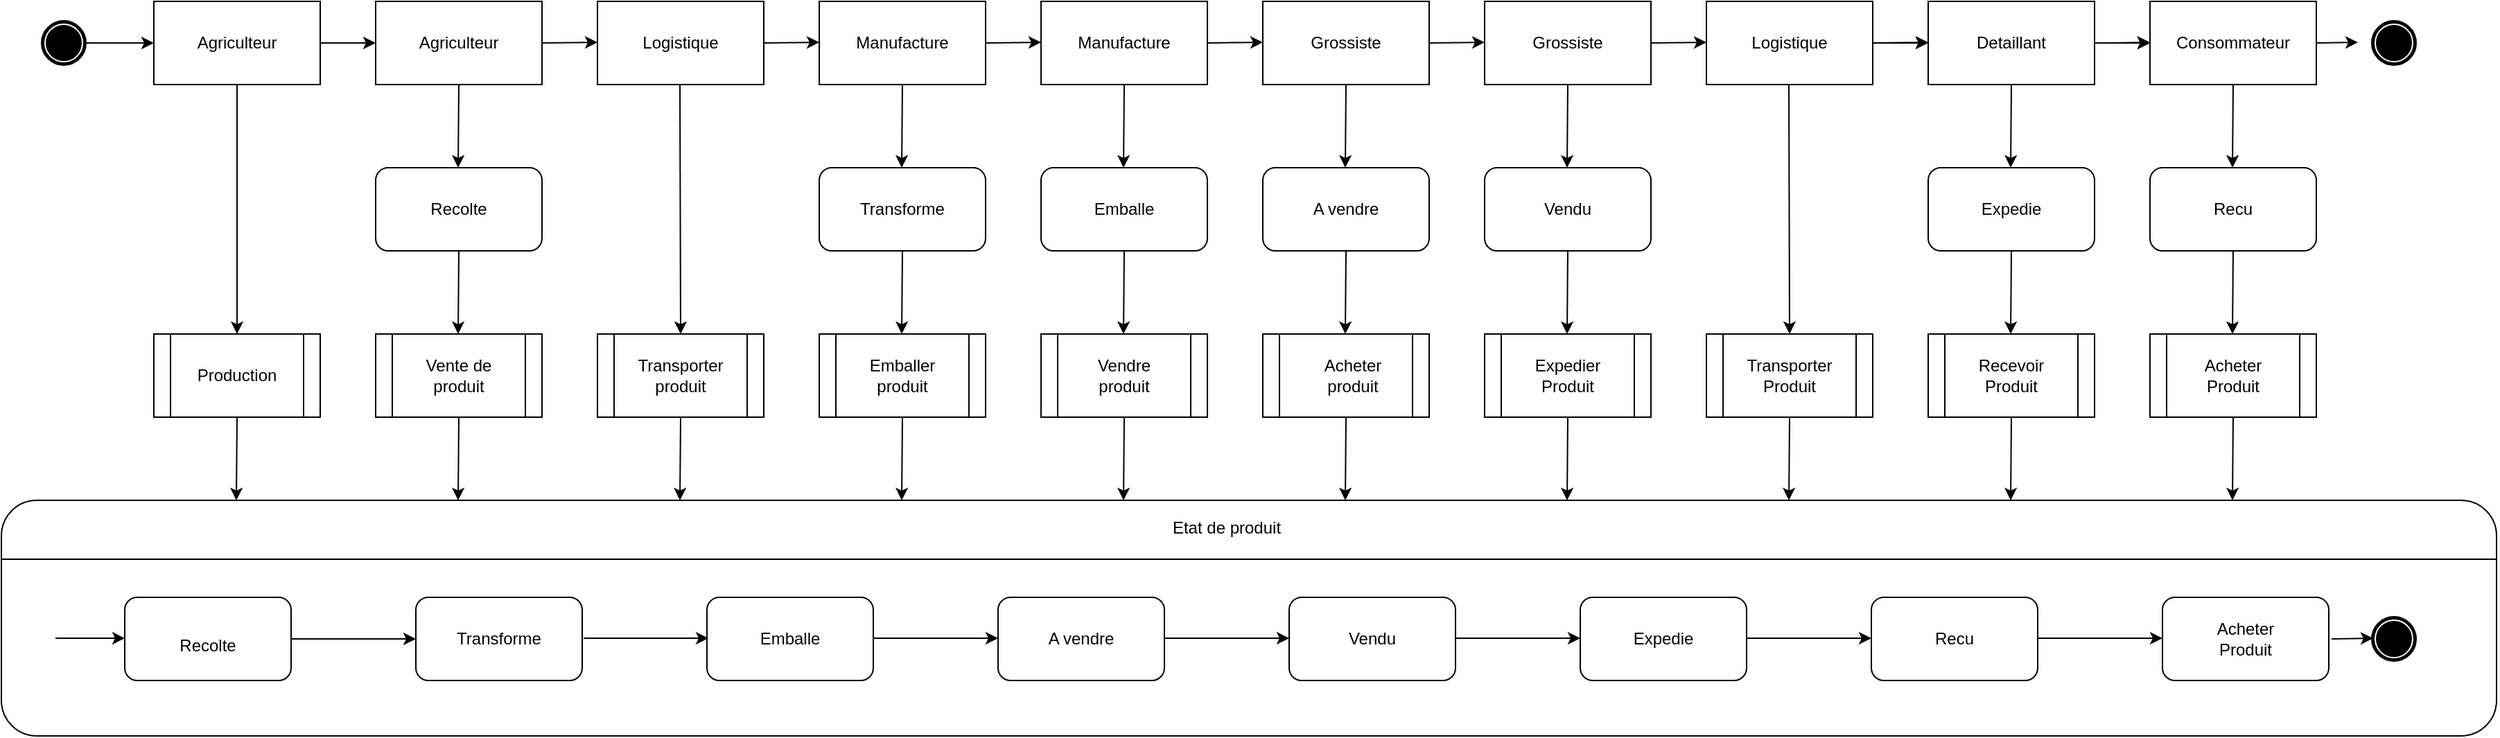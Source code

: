 <mxfile version="12.9.13" type="github">
  <diagram id="wdU0Jbt-SyzVik3_71Qo" name="Page-1">
    <mxGraphModel dx="2702" dy="944" grid="1" gridSize="10" guides="1" tooltips="1" connect="1" arrows="1" fold="1" page="1" pageScale="1" pageWidth="827" pageHeight="1169" math="0" shadow="0">
      <root>
        <mxCell id="0" />
        <mxCell id="1" parent="0" />
        <mxCell id="kiWhcbLOmGJkH6H4itFC-1" value="" style="rounded=0;whiteSpace=wrap;html=1;" vertex="1" parent="1">
          <mxGeometry x="-360" y="60" width="120" height="60" as="geometry" />
        </mxCell>
        <mxCell id="kiWhcbLOmGJkH6H4itFC-2" value="" style="rounded=0;whiteSpace=wrap;html=1;" vertex="1" parent="1">
          <mxGeometry x="-200" y="60" width="120" height="60" as="geometry" />
        </mxCell>
        <mxCell id="kiWhcbLOmGJkH6H4itFC-3" value="" style="rounded=0;whiteSpace=wrap;html=1;" vertex="1" parent="1">
          <mxGeometry x="-40" y="60" width="120" height="60" as="geometry" />
        </mxCell>
        <mxCell id="kiWhcbLOmGJkH6H4itFC-4" value="" style="rounded=0;whiteSpace=wrap;html=1;" vertex="1" parent="1">
          <mxGeometry x="120" y="60" width="120" height="60" as="geometry" />
        </mxCell>
        <mxCell id="kiWhcbLOmGJkH6H4itFC-5" value="" style="rounded=0;whiteSpace=wrap;html=1;" vertex="1" parent="1">
          <mxGeometry x="280" y="60" width="120" height="60" as="geometry" />
        </mxCell>
        <mxCell id="kiWhcbLOmGJkH6H4itFC-6" value="" style="rounded=0;whiteSpace=wrap;html=1;" vertex="1" parent="1">
          <mxGeometry x="440" y="60" width="120" height="60" as="geometry" />
        </mxCell>
        <mxCell id="kiWhcbLOmGJkH6H4itFC-7" value="" style="rounded=0;whiteSpace=wrap;html=1;" vertex="1" parent="1">
          <mxGeometry x="600" y="60" width="120" height="60" as="geometry" />
        </mxCell>
        <mxCell id="kiWhcbLOmGJkH6H4itFC-24" value="" style="edgeStyle=orthogonalEdgeStyle;rounded=0;orthogonalLoop=1;jettySize=auto;html=1;" edge="1" parent="1" source="kiWhcbLOmGJkH6H4itFC-8" target="kiWhcbLOmGJkH6H4itFC-9">
          <mxGeometry relative="1" as="geometry" />
        </mxCell>
        <mxCell id="kiWhcbLOmGJkH6H4itFC-8" value="" style="rounded=0;whiteSpace=wrap;html=1;" vertex="1" parent="1">
          <mxGeometry x="760" y="60" width="120" height="60" as="geometry" />
        </mxCell>
        <mxCell id="kiWhcbLOmGJkH6H4itFC-23" value="" style="edgeStyle=orthogonalEdgeStyle;rounded=0;orthogonalLoop=1;jettySize=auto;html=1;" edge="1" parent="1" source="kiWhcbLOmGJkH6H4itFC-9" target="kiWhcbLOmGJkH6H4itFC-10">
          <mxGeometry relative="1" as="geometry" />
        </mxCell>
        <mxCell id="kiWhcbLOmGJkH6H4itFC-25" value="" style="edgeStyle=orthogonalEdgeStyle;rounded=0;orthogonalLoop=1;jettySize=auto;html=1;" edge="1" parent="1" source="kiWhcbLOmGJkH6H4itFC-9" target="kiWhcbLOmGJkH6H4itFC-10">
          <mxGeometry relative="1" as="geometry" />
        </mxCell>
        <mxCell id="kiWhcbLOmGJkH6H4itFC-9" value="" style="rounded=0;whiteSpace=wrap;html=1;" vertex="1" parent="1">
          <mxGeometry x="920" y="60" width="120" height="60" as="geometry" />
        </mxCell>
        <mxCell id="kiWhcbLOmGJkH6H4itFC-10" value="" style="rounded=0;whiteSpace=wrap;html=1;" vertex="1" parent="1">
          <mxGeometry x="1080" y="60" width="120" height="60" as="geometry" />
        </mxCell>
        <mxCell id="kiWhcbLOmGJkH6H4itFC-11" value="" style="endArrow=classic;html=1;entryX=0;entryY=0.5;entryDx=0;entryDy=0;exitX=1;exitY=0.5;exitDx=0;exitDy=0;" edge="1" parent="1" source="kiWhcbLOmGJkH6H4itFC-1" target="kiWhcbLOmGJkH6H4itFC-2">
          <mxGeometry width="50" height="50" relative="1" as="geometry">
            <mxPoint x="-610" y="89.5" as="sourcePoint" />
            <mxPoint x="-530" y="89.5" as="targetPoint" />
          </mxGeometry>
        </mxCell>
        <mxCell id="kiWhcbLOmGJkH6H4itFC-15" value="" style="endArrow=classic;html=1;entryX=0;entryY=0.5;entryDx=0;entryDy=0;" edge="1" parent="1">
          <mxGeometry width="50" height="50" relative="1" as="geometry">
            <mxPoint x="-80" y="90" as="sourcePoint" />
            <mxPoint x="-40" y="89.5" as="targetPoint" />
          </mxGeometry>
        </mxCell>
        <mxCell id="kiWhcbLOmGJkH6H4itFC-16" value="" style="endArrow=classic;html=1;entryX=0;entryY=0.5;entryDx=0;entryDy=0;" edge="1" parent="1">
          <mxGeometry width="50" height="50" relative="1" as="geometry">
            <mxPoint x="80" y="90" as="sourcePoint" />
            <mxPoint x="120" y="89.5" as="targetPoint" />
          </mxGeometry>
        </mxCell>
        <mxCell id="kiWhcbLOmGJkH6H4itFC-17" value="" style="endArrow=classic;html=1;entryX=0;entryY=0.5;entryDx=0;entryDy=0;" edge="1" parent="1">
          <mxGeometry width="50" height="50" relative="1" as="geometry">
            <mxPoint x="240" y="90" as="sourcePoint" />
            <mxPoint x="280" y="89.5" as="targetPoint" />
          </mxGeometry>
        </mxCell>
        <mxCell id="kiWhcbLOmGJkH6H4itFC-18" value="" style="endArrow=classic;html=1;entryX=0;entryY=0.5;entryDx=0;entryDy=0;" edge="1" parent="1">
          <mxGeometry width="50" height="50" relative="1" as="geometry">
            <mxPoint x="400" y="90" as="sourcePoint" />
            <mxPoint x="440" y="89.5" as="targetPoint" />
          </mxGeometry>
        </mxCell>
        <mxCell id="kiWhcbLOmGJkH6H4itFC-19" value="" style="endArrow=classic;html=1;entryX=0;entryY=0.5;entryDx=0;entryDy=0;" edge="1" parent="1">
          <mxGeometry width="50" height="50" relative="1" as="geometry">
            <mxPoint x="560" y="90" as="sourcePoint" />
            <mxPoint x="600" y="89.5" as="targetPoint" />
          </mxGeometry>
        </mxCell>
        <mxCell id="kiWhcbLOmGJkH6H4itFC-20" value="" style="endArrow=classic;html=1;entryX=0;entryY=0.5;entryDx=0;entryDy=0;exitX=1;exitY=0.5;exitDx=0;exitDy=0;" edge="1" parent="1" source="kiWhcbLOmGJkH6H4itFC-7">
          <mxGeometry width="50" height="50" relative="1" as="geometry">
            <mxPoint x="730" y="90" as="sourcePoint" />
            <mxPoint x="760" y="89.5" as="targetPoint" />
          </mxGeometry>
        </mxCell>
        <mxCell id="kiWhcbLOmGJkH6H4itFC-21" value="" style="endArrow=classic;html=1;entryX=0;entryY=0.5;entryDx=0;entryDy=0;" edge="1" parent="1">
          <mxGeometry width="50" height="50" relative="1" as="geometry">
            <mxPoint x="880" y="90" as="sourcePoint" />
            <mxPoint x="920" y="89.5" as="targetPoint" />
          </mxGeometry>
        </mxCell>
        <mxCell id="kiWhcbLOmGJkH6H4itFC-22" value="" style="endArrow=classic;html=1;entryX=0;entryY=0.5;entryDx=0;entryDy=0;" edge="1" parent="1">
          <mxGeometry width="50" height="50" relative="1" as="geometry">
            <mxPoint x="1050" y="90" as="sourcePoint" />
            <mxPoint x="1080" y="89.5" as="targetPoint" />
          </mxGeometry>
        </mxCell>
        <mxCell id="kiWhcbLOmGJkH6H4itFC-26" value="" style="endArrow=classic;html=1;" edge="1" parent="1">
          <mxGeometry width="50" height="50" relative="1" as="geometry">
            <mxPoint x="-300" y="120" as="sourcePoint" />
            <mxPoint x="-300" y="300" as="targetPoint" />
          </mxGeometry>
        </mxCell>
        <mxCell id="kiWhcbLOmGJkH6H4itFC-27" value="Agriculteur" style="text;html=1;strokeColor=none;fillColor=none;align=center;verticalAlign=middle;whiteSpace=wrap;rounded=0;" vertex="1" parent="1">
          <mxGeometry x="-320" y="80" width="40" height="20" as="geometry" />
        </mxCell>
        <mxCell id="kiWhcbLOmGJkH6H4itFC-28" value="Agriculteur" style="text;html=1;strokeColor=none;fillColor=none;align=center;verticalAlign=middle;whiteSpace=wrap;rounded=0;" vertex="1" parent="1">
          <mxGeometry x="-160" y="80" width="40" height="20" as="geometry" />
        </mxCell>
        <mxCell id="kiWhcbLOmGJkH6H4itFC-29" value="Logistique" style="text;html=1;strokeColor=none;fillColor=none;align=center;verticalAlign=middle;whiteSpace=wrap;rounded=0;" vertex="1" parent="1">
          <mxGeometry y="80" width="40" height="20" as="geometry" />
        </mxCell>
        <mxCell id="kiWhcbLOmGJkH6H4itFC-30" value="Manufacture" style="text;html=1;strokeColor=none;fillColor=none;align=center;verticalAlign=middle;whiteSpace=wrap;rounded=0;" vertex="1" parent="1">
          <mxGeometry x="160" y="80" width="40" height="20" as="geometry" />
        </mxCell>
        <mxCell id="kiWhcbLOmGJkH6H4itFC-31" value="Manufacture" style="text;html=1;strokeColor=none;fillColor=none;align=center;verticalAlign=middle;whiteSpace=wrap;rounded=0;" vertex="1" parent="1">
          <mxGeometry x="320" y="80" width="40" height="20" as="geometry" />
        </mxCell>
        <mxCell id="kiWhcbLOmGJkH6H4itFC-32" value="Grossiste" style="text;html=1;strokeColor=none;fillColor=none;align=center;verticalAlign=middle;whiteSpace=wrap;rounded=0;" vertex="1" parent="1">
          <mxGeometry x="480" y="80" width="40" height="20" as="geometry" />
        </mxCell>
        <mxCell id="kiWhcbLOmGJkH6H4itFC-33" value="Grossiste" style="text;html=1;strokeColor=none;fillColor=none;align=center;verticalAlign=middle;whiteSpace=wrap;rounded=0;" vertex="1" parent="1">
          <mxGeometry x="640" y="80" width="40" height="20" as="geometry" />
        </mxCell>
        <mxCell id="kiWhcbLOmGJkH6H4itFC-36" value="Logistique" style="text;html=1;strokeColor=none;fillColor=none;align=center;verticalAlign=middle;whiteSpace=wrap;rounded=0;" vertex="1" parent="1">
          <mxGeometry x="800" y="80" width="40" height="20" as="geometry" />
        </mxCell>
        <mxCell id="kiWhcbLOmGJkH6H4itFC-37" value="Detaillant" style="text;html=1;strokeColor=none;fillColor=none;align=center;verticalAlign=middle;whiteSpace=wrap;rounded=0;" vertex="1" parent="1">
          <mxGeometry x="960" y="80" width="40" height="20" as="geometry" />
        </mxCell>
        <mxCell id="kiWhcbLOmGJkH6H4itFC-38" value="Consommateur" style="text;html=1;strokeColor=none;fillColor=none;align=center;verticalAlign=middle;whiteSpace=wrap;rounded=0;" vertex="1" parent="1">
          <mxGeometry x="1120" y="80" width="40" height="20" as="geometry" />
        </mxCell>
        <mxCell id="kiWhcbLOmGJkH6H4itFC-39" value="" style="endArrow=classic;html=1;" edge="1" parent="1">
          <mxGeometry width="50" height="50" relative="1" as="geometry">
            <mxPoint x="19.5" y="120" as="sourcePoint" />
            <mxPoint x="20" y="300" as="targetPoint" />
          </mxGeometry>
        </mxCell>
        <mxCell id="kiWhcbLOmGJkH6H4itFC-40" value="" style="rounded=1;whiteSpace=wrap;html=1;" vertex="1" parent="1">
          <mxGeometry x="-200" y="180" width="120" height="60" as="geometry" />
        </mxCell>
        <mxCell id="kiWhcbLOmGJkH6H4itFC-44" value="" style="rounded=1;whiteSpace=wrap;html=1;" vertex="1" parent="1">
          <mxGeometry x="120" y="180" width="120" height="60" as="geometry" />
        </mxCell>
        <mxCell id="kiWhcbLOmGJkH6H4itFC-45" value="" style="rounded=1;whiteSpace=wrap;html=1;" vertex="1" parent="1">
          <mxGeometry x="280" y="180" width="120" height="60" as="geometry" />
        </mxCell>
        <mxCell id="kiWhcbLOmGJkH6H4itFC-46" value="" style="rounded=1;whiteSpace=wrap;html=1;" vertex="1" parent="1">
          <mxGeometry x="440" y="180" width="120" height="60" as="geometry" />
        </mxCell>
        <mxCell id="kiWhcbLOmGJkH6H4itFC-47" value="" style="rounded=1;whiteSpace=wrap;html=1;" vertex="1" parent="1">
          <mxGeometry x="600" y="180" width="120" height="60" as="geometry" />
        </mxCell>
        <mxCell id="kiWhcbLOmGJkH6H4itFC-48" value="" style="endArrow=classic;html=1;" edge="1" parent="1">
          <mxGeometry width="50" height="50" relative="1" as="geometry">
            <mxPoint x="819.5" y="120" as="sourcePoint" />
            <mxPoint x="820" y="300" as="targetPoint" />
          </mxGeometry>
        </mxCell>
        <mxCell id="kiWhcbLOmGJkH6H4itFC-50" value="" style="rounded=1;whiteSpace=wrap;html=1;" vertex="1" parent="1">
          <mxGeometry x="920" y="180" width="120" height="60" as="geometry" />
        </mxCell>
        <mxCell id="kiWhcbLOmGJkH6H4itFC-51" value="" style="rounded=1;whiteSpace=wrap;html=1;" vertex="1" parent="1">
          <mxGeometry x="1080" y="180" width="120" height="60" as="geometry" />
        </mxCell>
        <mxCell id="kiWhcbLOmGJkH6H4itFC-52" value="" style="endArrow=classic;html=1;" edge="1" parent="1">
          <mxGeometry width="50" height="50" relative="1" as="geometry">
            <mxPoint x="-140" y="120" as="sourcePoint" />
            <mxPoint x="-140.5" y="180" as="targetPoint" />
          </mxGeometry>
        </mxCell>
        <mxCell id="kiWhcbLOmGJkH6H4itFC-54" value="" style="endArrow=classic;html=1;" edge="1" parent="1">
          <mxGeometry width="50" height="50" relative="1" as="geometry">
            <mxPoint x="180" y="120" as="sourcePoint" />
            <mxPoint x="179.5" y="180" as="targetPoint" />
          </mxGeometry>
        </mxCell>
        <mxCell id="kiWhcbLOmGJkH6H4itFC-55" value="" style="endArrow=classic;html=1;" edge="1" parent="1">
          <mxGeometry width="50" height="50" relative="1" as="geometry">
            <mxPoint x="340" y="120" as="sourcePoint" />
            <mxPoint x="339.5" y="180" as="targetPoint" />
          </mxGeometry>
        </mxCell>
        <mxCell id="kiWhcbLOmGJkH6H4itFC-56" value="" style="endArrow=classic;html=1;" edge="1" parent="1">
          <mxGeometry width="50" height="50" relative="1" as="geometry">
            <mxPoint x="500" y="120" as="sourcePoint" />
            <mxPoint x="499.5" y="180" as="targetPoint" />
          </mxGeometry>
        </mxCell>
        <mxCell id="kiWhcbLOmGJkH6H4itFC-57" value="" style="endArrow=classic;html=1;" edge="1" parent="1">
          <mxGeometry width="50" height="50" relative="1" as="geometry">
            <mxPoint x="660" y="120" as="sourcePoint" />
            <mxPoint x="659.5" y="180" as="targetPoint" />
          </mxGeometry>
        </mxCell>
        <mxCell id="kiWhcbLOmGJkH6H4itFC-58" value="" style="endArrow=classic;html=1;" edge="1" parent="1">
          <mxGeometry width="50" height="50" relative="1" as="geometry">
            <mxPoint x="980" y="120" as="sourcePoint" />
            <mxPoint x="979.5" y="180" as="targetPoint" />
          </mxGeometry>
        </mxCell>
        <mxCell id="kiWhcbLOmGJkH6H4itFC-59" value="" style="endArrow=classic;html=1;" edge="1" parent="1">
          <mxGeometry width="50" height="50" relative="1" as="geometry">
            <mxPoint x="1140" y="120" as="sourcePoint" />
            <mxPoint x="1139.5" y="180" as="targetPoint" />
          </mxGeometry>
        </mxCell>
        <mxCell id="kiWhcbLOmGJkH6H4itFC-64" value="" style="endArrow=classic;html=1;" edge="1" parent="1">
          <mxGeometry width="50" height="50" relative="1" as="geometry">
            <mxPoint x="-140" y="240" as="sourcePoint" />
            <mxPoint x="-140.5" y="300" as="targetPoint" />
          </mxGeometry>
        </mxCell>
        <mxCell id="kiWhcbLOmGJkH6H4itFC-65" value="" style="endArrow=classic;html=1;" edge="1" parent="1">
          <mxGeometry width="50" height="50" relative="1" as="geometry">
            <mxPoint x="180" y="240" as="sourcePoint" />
            <mxPoint x="179.5" y="300" as="targetPoint" />
          </mxGeometry>
        </mxCell>
        <mxCell id="kiWhcbLOmGJkH6H4itFC-66" value="" style="endArrow=classic;html=1;" edge="1" parent="1">
          <mxGeometry width="50" height="50" relative="1" as="geometry">
            <mxPoint x="340" y="240" as="sourcePoint" />
            <mxPoint x="339.5" y="300" as="targetPoint" />
          </mxGeometry>
        </mxCell>
        <mxCell id="kiWhcbLOmGJkH6H4itFC-67" value="" style="endArrow=classic;html=1;" edge="1" parent="1">
          <mxGeometry width="50" height="50" relative="1" as="geometry">
            <mxPoint x="500" y="240" as="sourcePoint" />
            <mxPoint x="499.5" y="300" as="targetPoint" />
          </mxGeometry>
        </mxCell>
        <mxCell id="kiWhcbLOmGJkH6H4itFC-68" value="" style="endArrow=classic;html=1;" edge="1" parent="1">
          <mxGeometry width="50" height="50" relative="1" as="geometry">
            <mxPoint x="660" y="240" as="sourcePoint" />
            <mxPoint x="659.5" y="300" as="targetPoint" />
          </mxGeometry>
        </mxCell>
        <mxCell id="kiWhcbLOmGJkH6H4itFC-71" value="" style="endArrow=classic;html=1;" edge="1" parent="1">
          <mxGeometry width="50" height="50" relative="1" as="geometry">
            <mxPoint x="980" y="240" as="sourcePoint" />
            <mxPoint x="979.5" y="300" as="targetPoint" />
          </mxGeometry>
        </mxCell>
        <mxCell id="kiWhcbLOmGJkH6H4itFC-72" value="" style="endArrow=classic;html=1;" edge="1" parent="1">
          <mxGeometry width="50" height="50" relative="1" as="geometry">
            <mxPoint x="1140" y="240" as="sourcePoint" />
            <mxPoint x="1139.5" y="300" as="targetPoint" />
          </mxGeometry>
        </mxCell>
        <mxCell id="kiWhcbLOmGJkH6H4itFC-73" value="Recolte" style="text;html=1;strokeColor=none;fillColor=none;align=center;verticalAlign=middle;whiteSpace=wrap;rounded=0;" vertex="1" parent="1">
          <mxGeometry x="-160" y="200" width="40" height="20" as="geometry" />
        </mxCell>
        <mxCell id="kiWhcbLOmGJkH6H4itFC-74" value="Emballe" style="text;html=1;strokeColor=none;fillColor=none;align=center;verticalAlign=middle;whiteSpace=wrap;rounded=0;" vertex="1" parent="1">
          <mxGeometry x="320" y="200" width="40" height="20" as="geometry" />
        </mxCell>
        <mxCell id="kiWhcbLOmGJkH6H4itFC-75" value="Expedie" style="text;html=1;strokeColor=none;fillColor=none;align=center;verticalAlign=middle;whiteSpace=wrap;rounded=0;" vertex="1" parent="1">
          <mxGeometry x="960" y="200" width="40" height="20" as="geometry" />
        </mxCell>
        <mxCell id="kiWhcbLOmGJkH6H4itFC-76" value="Recu" style="text;html=1;strokeColor=none;fillColor=none;align=center;verticalAlign=middle;whiteSpace=wrap;rounded=0;" vertex="1" parent="1">
          <mxGeometry x="1120" y="200" width="40" height="20" as="geometry" />
        </mxCell>
        <mxCell id="kiWhcbLOmGJkH6H4itFC-77" value="Transforme" style="text;html=1;strokeColor=none;fillColor=none;align=center;verticalAlign=middle;whiteSpace=wrap;rounded=0;" vertex="1" parent="1">
          <mxGeometry x="160" y="200" width="40" height="20" as="geometry" />
        </mxCell>
        <mxCell id="kiWhcbLOmGJkH6H4itFC-78" value="A vendre" style="text;html=1;strokeColor=none;fillColor=none;align=center;verticalAlign=middle;whiteSpace=wrap;rounded=0;" vertex="1" parent="1">
          <mxGeometry x="470" y="200" width="60" height="20" as="geometry" />
        </mxCell>
        <mxCell id="kiWhcbLOmGJkH6H4itFC-79" value="Vendu" style="text;html=1;strokeColor=none;fillColor=none;align=center;verticalAlign=middle;whiteSpace=wrap;rounded=0;" vertex="1" parent="1">
          <mxGeometry x="640" y="200" width="40" height="20" as="geometry" />
        </mxCell>
        <mxCell id="kiWhcbLOmGJkH6H4itFC-81" value="" style="shape=process;whiteSpace=wrap;html=1;backgroundOutline=1;" vertex="1" parent="1">
          <mxGeometry x="-360" y="300" width="120" height="60" as="geometry" />
        </mxCell>
        <mxCell id="kiWhcbLOmGJkH6H4itFC-82" value="" style="shape=process;whiteSpace=wrap;html=1;backgroundOutline=1;" vertex="1" parent="1">
          <mxGeometry x="-200" y="300" width="120" height="60" as="geometry" />
        </mxCell>
        <mxCell id="kiWhcbLOmGJkH6H4itFC-83" value="" style="shape=process;whiteSpace=wrap;html=1;backgroundOutline=1;" vertex="1" parent="1">
          <mxGeometry x="-40" y="300" width="120" height="60" as="geometry" />
        </mxCell>
        <mxCell id="kiWhcbLOmGJkH6H4itFC-84" value="" style="shape=process;whiteSpace=wrap;html=1;backgroundOutline=1;" vertex="1" parent="1">
          <mxGeometry x="120" y="300" width="120" height="60" as="geometry" />
        </mxCell>
        <mxCell id="kiWhcbLOmGJkH6H4itFC-85" value="" style="shape=process;whiteSpace=wrap;html=1;backgroundOutline=1;" vertex="1" parent="1">
          <mxGeometry x="280" y="300" width="120" height="60" as="geometry" />
        </mxCell>
        <mxCell id="kiWhcbLOmGJkH6H4itFC-86" value="" style="shape=process;whiteSpace=wrap;html=1;backgroundOutline=1;" vertex="1" parent="1">
          <mxGeometry x="440" y="300" width="120" height="60" as="geometry" />
        </mxCell>
        <mxCell id="kiWhcbLOmGJkH6H4itFC-87" value="" style="shape=process;whiteSpace=wrap;html=1;backgroundOutline=1;" vertex="1" parent="1">
          <mxGeometry x="600" y="300" width="120" height="60" as="geometry" />
        </mxCell>
        <mxCell id="kiWhcbLOmGJkH6H4itFC-88" value="" style="shape=process;whiteSpace=wrap;html=1;backgroundOutline=1;" vertex="1" parent="1">
          <mxGeometry x="760" y="300" width="120" height="60" as="geometry" />
        </mxCell>
        <mxCell id="kiWhcbLOmGJkH6H4itFC-89" value="" style="shape=process;whiteSpace=wrap;html=1;backgroundOutline=1;" vertex="1" parent="1">
          <mxGeometry x="920" y="300" width="120" height="60" as="geometry" />
        </mxCell>
        <mxCell id="kiWhcbLOmGJkH6H4itFC-90" value="" style="shape=process;whiteSpace=wrap;html=1;backgroundOutline=1;" vertex="1" parent="1">
          <mxGeometry x="1080" y="300" width="120" height="60" as="geometry" />
        </mxCell>
        <mxCell id="kiWhcbLOmGJkH6H4itFC-92" value="" style="shape=mxgraph.bpmn.shape;html=1;verticalLabelPosition=bottom;labelBackgroundColor=#ffffff;verticalAlign=top;align=center;perimeter=ellipsePerimeter;outlineConnect=0;outline=end;symbol=terminate;" vertex="1" parent="1">
          <mxGeometry x="1241" y="75" width="30" height="30" as="geometry" />
        </mxCell>
        <mxCell id="kiWhcbLOmGJkH6H4itFC-93" value="" style="rounded=1;whiteSpace=wrap;html=1;" vertex="1" parent="1">
          <mxGeometry x="-470" y="420" width="1800" height="170" as="geometry" />
        </mxCell>
        <mxCell id="kiWhcbLOmGJkH6H4itFC-94" value="" style="endArrow=classic;html=1;" edge="1" parent="1">
          <mxGeometry width="50" height="50" relative="1" as="geometry">
            <mxPoint x="-300" y="360" as="sourcePoint" />
            <mxPoint x="-300.5" y="420" as="targetPoint" />
          </mxGeometry>
        </mxCell>
        <mxCell id="kiWhcbLOmGJkH6H4itFC-95" value="" style="endArrow=classic;html=1;" edge="1" parent="1">
          <mxGeometry width="50" height="50" relative="1" as="geometry">
            <mxPoint x="-140" y="360" as="sourcePoint" />
            <mxPoint x="-140.5" y="420" as="targetPoint" />
          </mxGeometry>
        </mxCell>
        <mxCell id="kiWhcbLOmGJkH6H4itFC-96" value="" style="endArrow=classic;html=1;" edge="1" parent="1">
          <mxGeometry width="50" height="50" relative="1" as="geometry">
            <mxPoint x="20" y="360" as="sourcePoint" />
            <mxPoint x="19.5" y="420" as="targetPoint" />
          </mxGeometry>
        </mxCell>
        <mxCell id="kiWhcbLOmGJkH6H4itFC-97" value="" style="endArrow=classic;html=1;" edge="1" parent="1">
          <mxGeometry width="50" height="50" relative="1" as="geometry">
            <mxPoint x="180" y="360" as="sourcePoint" />
            <mxPoint x="179.5" y="420" as="targetPoint" />
          </mxGeometry>
        </mxCell>
        <mxCell id="kiWhcbLOmGJkH6H4itFC-98" value="" style="endArrow=classic;html=1;" edge="1" parent="1">
          <mxGeometry width="50" height="50" relative="1" as="geometry">
            <mxPoint x="340" y="360" as="sourcePoint" />
            <mxPoint x="339.5" y="420" as="targetPoint" />
          </mxGeometry>
        </mxCell>
        <mxCell id="kiWhcbLOmGJkH6H4itFC-99" value="" style="endArrow=classic;html=1;" edge="1" parent="1">
          <mxGeometry width="50" height="50" relative="1" as="geometry">
            <mxPoint x="500" y="360" as="sourcePoint" />
            <mxPoint x="499.5" y="420" as="targetPoint" />
          </mxGeometry>
        </mxCell>
        <mxCell id="kiWhcbLOmGJkH6H4itFC-100" value="" style="endArrow=classic;html=1;" edge="1" parent="1">
          <mxGeometry width="50" height="50" relative="1" as="geometry">
            <mxPoint x="660" y="360" as="sourcePoint" />
            <mxPoint x="659.5" y="420" as="targetPoint" />
          </mxGeometry>
        </mxCell>
        <mxCell id="kiWhcbLOmGJkH6H4itFC-101" value="" style="endArrow=classic;html=1;" edge="1" parent="1">
          <mxGeometry width="50" height="50" relative="1" as="geometry">
            <mxPoint x="820" y="360" as="sourcePoint" />
            <mxPoint x="819.5" y="420" as="targetPoint" />
          </mxGeometry>
        </mxCell>
        <mxCell id="kiWhcbLOmGJkH6H4itFC-102" value="" style="endArrow=classic;html=1;" edge="1" parent="1">
          <mxGeometry width="50" height="50" relative="1" as="geometry">
            <mxPoint x="980" y="360" as="sourcePoint" />
            <mxPoint x="979.5" y="420" as="targetPoint" />
          </mxGeometry>
        </mxCell>
        <mxCell id="kiWhcbLOmGJkH6H4itFC-103" value="" style="endArrow=classic;html=1;" edge="1" parent="1">
          <mxGeometry width="50" height="50" relative="1" as="geometry">
            <mxPoint x="1140" y="360" as="sourcePoint" />
            <mxPoint x="1139.5" y="420" as="targetPoint" />
          </mxGeometry>
        </mxCell>
        <mxCell id="kiWhcbLOmGJkH6H4itFC-104" value="" style="endArrow=none;html=1;exitX=0;exitY=0.25;exitDx=0;exitDy=0;entryX=1;entryY=0.25;entryDx=0;entryDy=0;" edge="1" parent="1" source="kiWhcbLOmGJkH6H4itFC-93" target="kiWhcbLOmGJkH6H4itFC-93">
          <mxGeometry width="50" height="50" relative="1" as="geometry">
            <mxPoint x="400" y="510" as="sourcePoint" />
            <mxPoint x="450" y="460" as="targetPoint" />
          </mxGeometry>
        </mxCell>
        <mxCell id="kiWhcbLOmGJkH6H4itFC-105" value="Production" style="text;html=1;strokeColor=none;fillColor=none;align=center;verticalAlign=middle;whiteSpace=wrap;rounded=0;" vertex="1" parent="1">
          <mxGeometry x="-335" y="320" width="70" height="20" as="geometry" />
        </mxCell>
        <mxCell id="kiWhcbLOmGJkH6H4itFC-106" value="Vente de produit" style="text;html=1;strokeColor=none;fillColor=none;align=center;verticalAlign=middle;whiteSpace=wrap;rounded=0;" vertex="1" parent="1">
          <mxGeometry x="-175" y="320" width="70" height="20" as="geometry" />
        </mxCell>
        <mxCell id="kiWhcbLOmGJkH6H4itFC-107" value="Transporter produit" style="text;html=1;strokeColor=none;fillColor=none;align=center;verticalAlign=middle;whiteSpace=wrap;rounded=0;" vertex="1" parent="1">
          <mxGeometry x="-15" y="320" width="70" height="20" as="geometry" />
        </mxCell>
        <mxCell id="kiWhcbLOmGJkH6H4itFC-108" value="Emballer produit" style="text;html=1;strokeColor=none;fillColor=none;align=center;verticalAlign=middle;whiteSpace=wrap;rounded=0;" vertex="1" parent="1">
          <mxGeometry x="145" y="320" width="70" height="20" as="geometry" />
        </mxCell>
        <mxCell id="kiWhcbLOmGJkH6H4itFC-109" value="Vendre produit" style="text;html=1;strokeColor=none;fillColor=none;align=center;verticalAlign=middle;whiteSpace=wrap;rounded=0;" vertex="1" parent="1">
          <mxGeometry x="305" y="320" width="70" height="20" as="geometry" />
        </mxCell>
        <mxCell id="kiWhcbLOmGJkH6H4itFC-110" value="Acheter produit" style="text;html=1;strokeColor=none;fillColor=none;align=center;verticalAlign=middle;whiteSpace=wrap;rounded=0;" vertex="1" parent="1">
          <mxGeometry x="470" y="320" width="70" height="20" as="geometry" />
        </mxCell>
        <mxCell id="kiWhcbLOmGJkH6H4itFC-111" value="Expedier Produit" style="text;html=1;strokeColor=none;fillColor=none;align=center;verticalAlign=middle;whiteSpace=wrap;rounded=0;" vertex="1" parent="1">
          <mxGeometry x="625" y="320" width="70" height="20" as="geometry" />
        </mxCell>
        <mxCell id="kiWhcbLOmGJkH6H4itFC-112" value="Transporter Produit" style="text;html=1;strokeColor=none;fillColor=none;align=center;verticalAlign=middle;whiteSpace=wrap;rounded=0;" vertex="1" parent="1">
          <mxGeometry x="785" y="320" width="70" height="20" as="geometry" />
        </mxCell>
        <mxCell id="kiWhcbLOmGJkH6H4itFC-113" value="Recevoir Produit" style="text;html=1;strokeColor=none;fillColor=none;align=center;verticalAlign=middle;whiteSpace=wrap;rounded=0;" vertex="1" parent="1">
          <mxGeometry x="945" y="320" width="70" height="20" as="geometry" />
        </mxCell>
        <mxCell id="kiWhcbLOmGJkH6H4itFC-114" value="Acheter Produit" style="text;html=1;strokeColor=none;fillColor=none;align=center;verticalAlign=middle;whiteSpace=wrap;rounded=0;" vertex="1" parent="1">
          <mxGeometry x="1105" y="320" width="70" height="20" as="geometry" />
        </mxCell>
        <mxCell id="kiWhcbLOmGJkH6H4itFC-115" value="" style="endArrow=classic;html=1;entryX=0;entryY=0.5;entryDx=0;entryDy=0;" edge="1" parent="1">
          <mxGeometry width="50" height="50" relative="1" as="geometry">
            <mxPoint x="1200" y="90" as="sourcePoint" />
            <mxPoint x="1230" y="89.5" as="targetPoint" />
          </mxGeometry>
        </mxCell>
        <mxCell id="kiWhcbLOmGJkH6H4itFC-116" value="" style="rounded=1;whiteSpace=wrap;html=1;" vertex="1" parent="1">
          <mxGeometry x="-381" y="490" width="120" height="60" as="geometry" />
        </mxCell>
        <mxCell id="kiWhcbLOmGJkH6H4itFC-117" value="" style="rounded=1;whiteSpace=wrap;html=1;" vertex="1" parent="1">
          <mxGeometry x="-171" y="490" width="120" height="60" as="geometry" />
        </mxCell>
        <mxCell id="kiWhcbLOmGJkH6H4itFC-118" value="" style="rounded=1;whiteSpace=wrap;html=1;" vertex="1" parent="1">
          <mxGeometry x="39" y="490" width="120" height="60" as="geometry" />
        </mxCell>
        <mxCell id="kiWhcbLOmGJkH6H4itFC-122" value="" style="rounded=1;whiteSpace=wrap;html=1;" vertex="1" parent="1">
          <mxGeometry x="249" y="490" width="120" height="60" as="geometry" />
        </mxCell>
        <mxCell id="kiWhcbLOmGJkH6H4itFC-123" value="" style="rounded=1;whiteSpace=wrap;html=1;" vertex="1" parent="1">
          <mxGeometry x="459" y="490" width="120" height="60" as="geometry" />
        </mxCell>
        <mxCell id="kiWhcbLOmGJkH6H4itFC-124" value="" style="rounded=1;whiteSpace=wrap;html=1;" vertex="1" parent="1">
          <mxGeometry x="669" y="490" width="120" height="60" as="geometry" />
        </mxCell>
        <mxCell id="kiWhcbLOmGJkH6H4itFC-126" value="" style="rounded=1;whiteSpace=wrap;html=1;" vertex="1" parent="1">
          <mxGeometry x="879" y="490" width="120" height="60" as="geometry" />
        </mxCell>
        <mxCell id="kiWhcbLOmGJkH6H4itFC-127" value="" style="rounded=1;whiteSpace=wrap;html=1;" vertex="1" parent="1">
          <mxGeometry x="1089" y="490" width="120" height="60" as="geometry" />
        </mxCell>
        <mxCell id="kiWhcbLOmGJkH6H4itFC-128" value="" style="endArrow=classic;html=1;" edge="1" parent="1" target="kiWhcbLOmGJkH6H4itFC-117">
          <mxGeometry width="50" height="50" relative="1" as="geometry">
            <mxPoint x="-261" y="520" as="sourcePoint" />
            <mxPoint x="-211" y="470" as="targetPoint" />
          </mxGeometry>
        </mxCell>
        <mxCell id="kiWhcbLOmGJkH6H4itFC-129" value="" style="endArrow=classic;html=1;" edge="1" parent="1">
          <mxGeometry width="50" height="50" relative="1" as="geometry">
            <mxPoint x="-50" y="519.5" as="sourcePoint" />
            <mxPoint x="40" y="519.5" as="targetPoint" />
          </mxGeometry>
        </mxCell>
        <mxCell id="kiWhcbLOmGJkH6H4itFC-130" value="" style="endArrow=classic;html=1;" edge="1" parent="1">
          <mxGeometry width="50" height="50" relative="1" as="geometry">
            <mxPoint x="159" y="519.5" as="sourcePoint" />
            <mxPoint x="249" y="519.5" as="targetPoint" />
          </mxGeometry>
        </mxCell>
        <mxCell id="kiWhcbLOmGJkH6H4itFC-131" value="" style="endArrow=classic;html=1;" edge="1" parent="1">
          <mxGeometry width="50" height="50" relative="1" as="geometry">
            <mxPoint x="369" y="519.5" as="sourcePoint" />
            <mxPoint x="459" y="519.5" as="targetPoint" />
          </mxGeometry>
        </mxCell>
        <mxCell id="kiWhcbLOmGJkH6H4itFC-133" value="" style="endArrow=classic;html=1;" edge="1" parent="1">
          <mxGeometry width="50" height="50" relative="1" as="geometry">
            <mxPoint x="579" y="519.5" as="sourcePoint" />
            <mxPoint x="669" y="519.5" as="targetPoint" />
          </mxGeometry>
        </mxCell>
        <mxCell id="kiWhcbLOmGJkH6H4itFC-134" value="" style="endArrow=classic;html=1;" edge="1" parent="1">
          <mxGeometry width="50" height="50" relative="1" as="geometry">
            <mxPoint x="789" y="519.5" as="sourcePoint" />
            <mxPoint x="879" y="519.5" as="targetPoint" />
          </mxGeometry>
        </mxCell>
        <mxCell id="kiWhcbLOmGJkH6H4itFC-135" value="" style="endArrow=classic;html=1;" edge="1" parent="1">
          <mxGeometry width="50" height="50" relative="1" as="geometry">
            <mxPoint x="999" y="519.5" as="sourcePoint" />
            <mxPoint x="1089" y="519.5" as="targetPoint" />
          </mxGeometry>
        </mxCell>
        <mxCell id="kiWhcbLOmGJkH6H4itFC-136" value="" style="shape=mxgraph.bpmn.shape;html=1;verticalLabelPosition=bottom;labelBackgroundColor=#ffffff;verticalAlign=top;align=center;perimeter=ellipsePerimeter;outlineConnect=0;outline=end;symbol=terminate;" vertex="1" parent="1">
          <mxGeometry x="1241" y="505" width="30" height="30" as="geometry" />
        </mxCell>
        <mxCell id="kiWhcbLOmGJkH6H4itFC-137" value="" style="endArrow=classic;html=1;entryX=0;entryY=0.5;entryDx=0;entryDy=0;" edge="1" parent="1">
          <mxGeometry width="50" height="50" relative="1" as="geometry">
            <mxPoint x="1211" y="520" as="sourcePoint" />
            <mxPoint x="1241" y="519.5" as="targetPoint" />
          </mxGeometry>
        </mxCell>
        <mxCell id="kiWhcbLOmGJkH6H4itFC-138" value="Recolte" style="text;html=1;strokeColor=none;fillColor=none;align=center;verticalAlign=middle;whiteSpace=wrap;rounded=0;" vertex="1" parent="1">
          <mxGeometry x="-341" y="515" width="40" height="20" as="geometry" />
        </mxCell>
        <mxCell id="kiWhcbLOmGJkH6H4itFC-139" value="Transforme" style="text;html=1;strokeColor=none;fillColor=none;align=center;verticalAlign=middle;whiteSpace=wrap;rounded=0;" vertex="1" parent="1">
          <mxGeometry x="-131" y="510" width="40" height="20" as="geometry" />
        </mxCell>
        <mxCell id="kiWhcbLOmGJkH6H4itFC-140" value="Emballe" style="text;html=1;strokeColor=none;fillColor=none;align=center;verticalAlign=middle;whiteSpace=wrap;rounded=0;" vertex="1" parent="1">
          <mxGeometry x="79" y="510" width="40" height="20" as="geometry" />
        </mxCell>
        <mxCell id="kiWhcbLOmGJkH6H4itFC-142" value="A vendre" style="text;html=1;strokeColor=none;fillColor=none;align=center;verticalAlign=middle;whiteSpace=wrap;rounded=0;" vertex="1" parent="1">
          <mxGeometry x="279" y="510" width="60" height="20" as="geometry" />
        </mxCell>
        <mxCell id="kiWhcbLOmGJkH6H4itFC-143" value="Vendu" style="text;html=1;strokeColor=none;fillColor=none;align=center;verticalAlign=middle;whiteSpace=wrap;rounded=0;" vertex="1" parent="1">
          <mxGeometry x="499" y="510" width="40" height="20" as="geometry" />
        </mxCell>
        <mxCell id="kiWhcbLOmGJkH6H4itFC-144" value="Expedie" style="text;html=1;strokeColor=none;fillColor=none;align=center;verticalAlign=middle;whiteSpace=wrap;rounded=0;" vertex="1" parent="1">
          <mxGeometry x="709" y="510" width="40" height="20" as="geometry" />
        </mxCell>
        <mxCell id="kiWhcbLOmGJkH6H4itFC-145" value="Recu" style="text;html=1;strokeColor=none;fillColor=none;align=center;verticalAlign=middle;whiteSpace=wrap;rounded=0;" vertex="1" parent="1">
          <mxGeometry x="919" y="510" width="40" height="20" as="geometry" />
        </mxCell>
        <mxCell id="kiWhcbLOmGJkH6H4itFC-146" value="Acheter Produit" style="text;html=1;strokeColor=none;fillColor=none;align=center;verticalAlign=middle;whiteSpace=wrap;rounded=0;" vertex="1" parent="1">
          <mxGeometry x="1114" y="510" width="70" height="20" as="geometry" />
        </mxCell>
        <mxCell id="kiWhcbLOmGJkH6H4itFC-147" value="Etat de produit" style="text;html=1;strokeColor=none;fillColor=none;align=center;verticalAlign=middle;whiteSpace=wrap;rounded=0;" vertex="1" parent="1">
          <mxGeometry x="356" y="430" width="116" height="20" as="geometry" />
        </mxCell>
        <mxCell id="kiWhcbLOmGJkH6H4itFC-148" value="" style="shape=mxgraph.bpmn.shape;html=1;verticalLabelPosition=bottom;labelBackgroundColor=#ffffff;verticalAlign=top;align=center;perimeter=ellipsePerimeter;outlineConnect=0;outline=end;symbol=terminate;" vertex="1" parent="1">
          <mxGeometry x="-440" y="75" width="30" height="30" as="geometry" />
        </mxCell>
        <mxCell id="kiWhcbLOmGJkH6H4itFC-150" value="" style="endArrow=classic;html=1;entryX=0;entryY=0.5;entryDx=0;entryDy=0;" edge="1" parent="1" target="kiWhcbLOmGJkH6H4itFC-1">
          <mxGeometry width="50" height="50" relative="1" as="geometry">
            <mxPoint x="-410" y="90" as="sourcePoint" />
            <mxPoint x="-360" y="40" as="targetPoint" />
          </mxGeometry>
        </mxCell>
        <mxCell id="kiWhcbLOmGJkH6H4itFC-152" value="" style="endArrow=classic;html=1;entryX=0;entryY=0.5;entryDx=0;entryDy=0;" edge="1" parent="1">
          <mxGeometry width="50" height="50" relative="1" as="geometry">
            <mxPoint x="-431" y="519.5" as="sourcePoint" />
            <mxPoint x="-381" y="519.5" as="targetPoint" />
          </mxGeometry>
        </mxCell>
      </root>
    </mxGraphModel>
  </diagram>
</mxfile>
